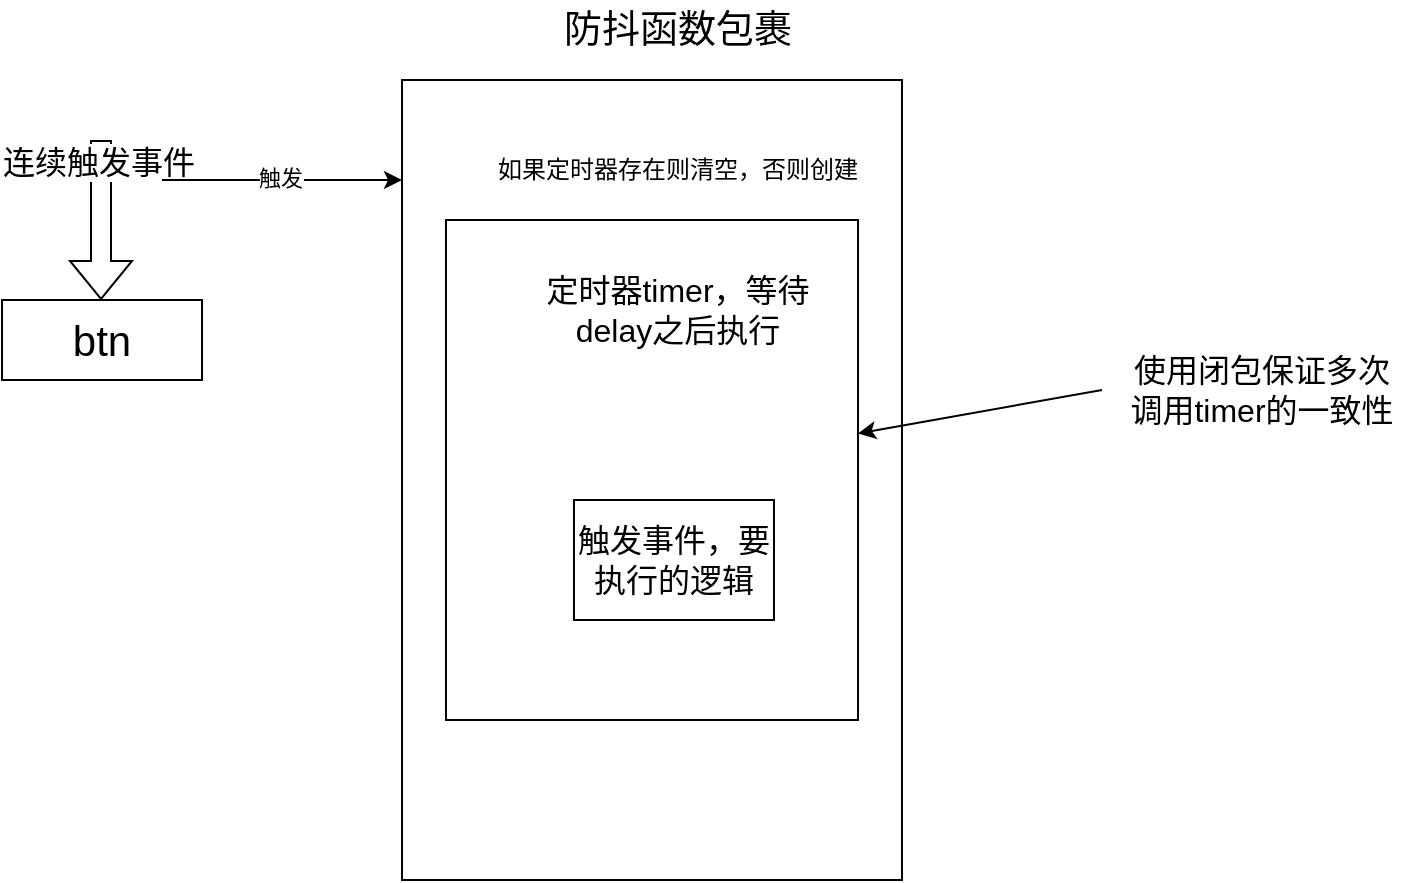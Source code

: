 <mxfile version="24.0.1" type="device">
  <diagram name="第 1 页" id="9L8XWt2ROBj7082GzTNE">
    <mxGraphModel dx="1064" dy="626" grid="1" gridSize="10" guides="1" tooltips="1" connect="1" arrows="1" fold="1" page="1" pageScale="1" pageWidth="827" pageHeight="1169" math="0" shadow="0">
      <root>
        <mxCell id="0" />
        <mxCell id="1" parent="0" />
        <mxCell id="CspmdkoxVYJMzccDdIXx-1" value="&lt;font style=&quot;font-size: 21px;&quot;&gt;btn&lt;/font&gt;" style="rounded=0;whiteSpace=wrap;html=1;fillColor=none;" vertex="1" parent="1">
          <mxGeometry x="80" y="240" width="100" height="40" as="geometry" />
        </mxCell>
        <mxCell id="CspmdkoxVYJMzccDdIXx-3" value="" style="shape=flexArrow;endArrow=classic;html=1;rounded=0;" edge="1" parent="1">
          <mxGeometry width="50" height="50" relative="1" as="geometry">
            <mxPoint x="129.5" y="160" as="sourcePoint" />
            <mxPoint x="129.5" y="240" as="targetPoint" />
          </mxGeometry>
        </mxCell>
        <mxCell id="CspmdkoxVYJMzccDdIXx-4" value="&lt;font style=&quot;font-size: 16px;&quot;&gt;连续触发事件&lt;/font&gt;" style="edgeLabel;html=1;align=center;verticalAlign=middle;resizable=0;points=[];" vertex="1" connectable="0" parent="CspmdkoxVYJMzccDdIXx-3">
          <mxGeometry x="-0.731" y="-2" relative="1" as="geometry">
            <mxPoint as="offset" />
          </mxGeometry>
        </mxCell>
        <mxCell id="CspmdkoxVYJMzccDdIXx-5" value="" style="endArrow=classic;html=1;rounded=0;" edge="1" parent="1">
          <mxGeometry width="50" height="50" relative="1" as="geometry">
            <mxPoint x="160" y="180" as="sourcePoint" />
            <mxPoint x="280" y="180" as="targetPoint" />
          </mxGeometry>
        </mxCell>
        <mxCell id="CspmdkoxVYJMzccDdIXx-15" value="触发" style="edgeLabel;html=1;align=center;verticalAlign=middle;resizable=0;points=[];" vertex="1" connectable="0" parent="CspmdkoxVYJMzccDdIXx-5">
          <mxGeometry x="-0.02" y="1" relative="1" as="geometry">
            <mxPoint as="offset" />
          </mxGeometry>
        </mxCell>
        <mxCell id="CspmdkoxVYJMzccDdIXx-6" value="&lt;font style=&quot;font-size: 16px;&quot;&gt;触发事件，要执行的逻辑&lt;/font&gt;" style="rounded=0;whiteSpace=wrap;html=1;fillColor=none;" vertex="1" parent="1">
          <mxGeometry x="366" y="340" width="100" height="60" as="geometry" />
        </mxCell>
        <mxCell id="CspmdkoxVYJMzccDdIXx-7" value="" style="rounded=0;whiteSpace=wrap;html=1;fillColor=none;" vertex="1" parent="1">
          <mxGeometry x="280" y="130" width="250" height="400" as="geometry" />
        </mxCell>
        <mxCell id="CspmdkoxVYJMzccDdIXx-8" value="&lt;font style=&quot;font-size: 19px;&quot;&gt;防抖函数包裹&lt;/font&gt;" style="text;html=1;align=center;verticalAlign=middle;whiteSpace=wrap;rounded=0;" vertex="1" parent="1">
          <mxGeometry x="354" y="90" width="128" height="30" as="geometry" />
        </mxCell>
        <mxCell id="CspmdkoxVYJMzccDdIXx-9" value="" style="rounded=0;whiteSpace=wrap;html=1;fillColor=none;" vertex="1" parent="1">
          <mxGeometry x="302" y="200" width="206" height="250" as="geometry" />
        </mxCell>
        <mxCell id="CspmdkoxVYJMzccDdIXx-13" value="&lt;font style=&quot;font-size: 16px;&quot;&gt;定时器timer，等待delay之后执行&lt;/font&gt;" style="text;html=1;align=center;verticalAlign=middle;whiteSpace=wrap;rounded=0;" vertex="1" parent="1">
          <mxGeometry x="346" y="220" width="144" height="50" as="geometry" />
        </mxCell>
        <mxCell id="CspmdkoxVYJMzccDdIXx-14" value="如果定时器存在则清空，否则创建" style="text;html=1;align=center;verticalAlign=middle;whiteSpace=wrap;rounded=0;" vertex="1" parent="1">
          <mxGeometry x="319" y="140" width="198" height="70" as="geometry" />
        </mxCell>
        <mxCell id="CspmdkoxVYJMzccDdIXx-16" value="" style="endArrow=classic;html=1;rounded=0;" edge="1" parent="1" target="CspmdkoxVYJMzccDdIXx-9">
          <mxGeometry width="50" height="50" relative="1" as="geometry">
            <mxPoint x="630" y="285" as="sourcePoint" />
            <mxPoint x="680" y="235" as="targetPoint" />
          </mxGeometry>
        </mxCell>
        <mxCell id="CspmdkoxVYJMzccDdIXx-17" value="&lt;font style=&quot;font-size: 16px;&quot;&gt;使用闭包保证多次调用timer的一致性&lt;/font&gt;" style="text;html=1;align=center;verticalAlign=middle;whiteSpace=wrap;rounded=0;" vertex="1" parent="1">
          <mxGeometry x="640" y="250" width="140" height="70" as="geometry" />
        </mxCell>
      </root>
    </mxGraphModel>
  </diagram>
</mxfile>
